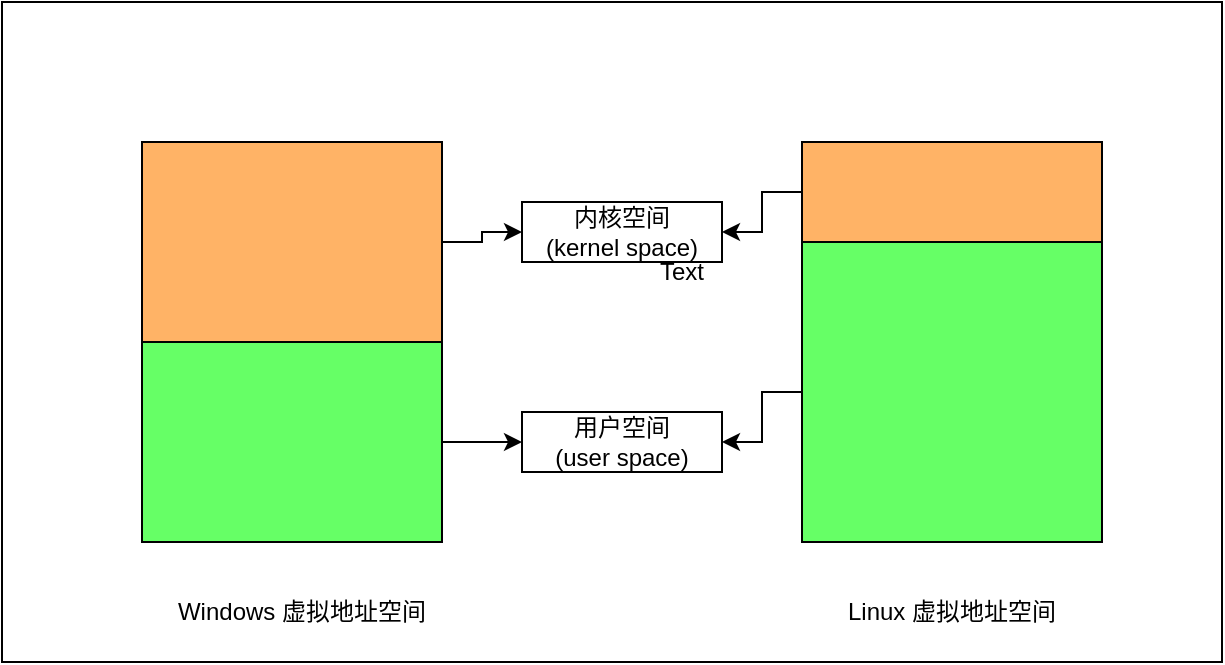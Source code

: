 <mxfile version="20.3.7" type="github">
  <diagram id="bLauYJV0_EH87xtksSwE" name="第 1 页">
    <mxGraphModel dx="1037" dy="634" grid="1" gridSize="10" guides="1" tooltips="1" connect="1" arrows="1" fold="1" page="1" pageScale="1" pageWidth="827" pageHeight="1169" math="0" shadow="0">
      <root>
        <mxCell id="0" />
        <mxCell id="1" parent="0" />
        <mxCell id="Ez4_UhXySZ6rGa4yXCrw-1" value="" style="rounded=0;whiteSpace=wrap;html=1;" vertex="1" parent="1">
          <mxGeometry x="70" y="180" width="610" height="330" as="geometry" />
        </mxCell>
        <mxCell id="Ez4_UhXySZ6rGa4yXCrw-10" style="edgeStyle=orthogonalEdgeStyle;rounded=0;orthogonalLoop=1;jettySize=auto;html=1;exitX=1;exitY=0.5;exitDx=0;exitDy=0;" edge="1" parent="1" source="Ez4_UhXySZ6rGa4yXCrw-3" target="Ez4_UhXySZ6rGa4yXCrw-9">
          <mxGeometry relative="1" as="geometry" />
        </mxCell>
        <mxCell id="Ez4_UhXySZ6rGa4yXCrw-3" value="" style="rounded=0;whiteSpace=wrap;html=1;fillColor=#FFB366;" vertex="1" parent="1">
          <mxGeometry x="140" y="250" width="150" height="100" as="geometry" />
        </mxCell>
        <mxCell id="Ez4_UhXySZ6rGa4yXCrw-13" value="" style="edgeStyle=orthogonalEdgeStyle;rounded=0;orthogonalLoop=1;jettySize=auto;html=1;" edge="1" parent="1" source="Ez4_UhXySZ6rGa4yXCrw-5" target="Ez4_UhXySZ6rGa4yXCrw-8">
          <mxGeometry relative="1" as="geometry" />
        </mxCell>
        <mxCell id="Ez4_UhXySZ6rGa4yXCrw-5" value="" style="rounded=0;whiteSpace=wrap;html=1;fillColor=#66FF66;" vertex="1" parent="1">
          <mxGeometry x="140" y="350" width="150" height="100" as="geometry" />
        </mxCell>
        <mxCell id="Ez4_UhXySZ6rGa4yXCrw-11" style="edgeStyle=orthogonalEdgeStyle;rounded=0;orthogonalLoop=1;jettySize=auto;html=1;" edge="1" parent="1" source="Ez4_UhXySZ6rGa4yXCrw-6" target="Ez4_UhXySZ6rGa4yXCrw-9">
          <mxGeometry relative="1" as="geometry" />
        </mxCell>
        <mxCell id="Ez4_UhXySZ6rGa4yXCrw-6" value="" style="rounded=0;whiteSpace=wrap;html=1;fillColor=#FFB366;" vertex="1" parent="1">
          <mxGeometry x="470" y="250" width="150" height="50" as="geometry" />
        </mxCell>
        <mxCell id="Ez4_UhXySZ6rGa4yXCrw-12" style="edgeStyle=orthogonalEdgeStyle;rounded=0;orthogonalLoop=1;jettySize=auto;html=1;exitX=0;exitY=0.5;exitDx=0;exitDy=0;entryX=1;entryY=0.5;entryDx=0;entryDy=0;" edge="1" parent="1" source="Ez4_UhXySZ6rGa4yXCrw-7" target="Ez4_UhXySZ6rGa4yXCrw-8">
          <mxGeometry relative="1" as="geometry" />
        </mxCell>
        <mxCell id="Ez4_UhXySZ6rGa4yXCrw-7" value="" style="rounded=0;whiteSpace=wrap;html=1;fillColor=#66FF66;" vertex="1" parent="1">
          <mxGeometry x="470" y="300" width="150" height="150" as="geometry" />
        </mxCell>
        <mxCell id="Ez4_UhXySZ6rGa4yXCrw-8" value="用户空间&lt;br&gt;(user space)" style="text;html=1;strokeColor=default;fillColor=none;align=center;verticalAlign=middle;whiteSpace=wrap;rounded=0;" vertex="1" parent="1">
          <mxGeometry x="330" y="385" width="100" height="30" as="geometry" />
        </mxCell>
        <mxCell id="Ez4_UhXySZ6rGa4yXCrw-9" value="内核空间&lt;br&gt;(kernel space)" style="text;html=1;strokeColor=default;fillColor=none;align=center;verticalAlign=middle;whiteSpace=wrap;rounded=0;" vertex="1" parent="1">
          <mxGeometry x="330" y="280" width="100" height="30" as="geometry" />
        </mxCell>
        <mxCell id="Ez4_UhXySZ6rGa4yXCrw-14" value="Text" style="text;html=1;strokeColor=none;fillColor=none;align=center;verticalAlign=middle;whiteSpace=wrap;rounded=0;" vertex="1" parent="1">
          <mxGeometry x="380" y="300" width="60" height="30" as="geometry" />
        </mxCell>
        <mxCell id="Ez4_UhXySZ6rGa4yXCrw-15" value="Windows 虚拟地址空间" style="text;html=1;strokeColor=none;fillColor=none;align=center;verticalAlign=middle;whiteSpace=wrap;rounded=0;" vertex="1" parent="1">
          <mxGeometry x="150" y="470" width="140" height="30" as="geometry" />
        </mxCell>
        <mxCell id="Ez4_UhXySZ6rGa4yXCrw-16" value="Linux 虚拟地址空间" style="text;html=1;strokeColor=none;fillColor=none;align=center;verticalAlign=middle;whiteSpace=wrap;rounded=0;" vertex="1" parent="1">
          <mxGeometry x="475" y="470" width="140" height="30" as="geometry" />
        </mxCell>
      </root>
    </mxGraphModel>
  </diagram>
</mxfile>
